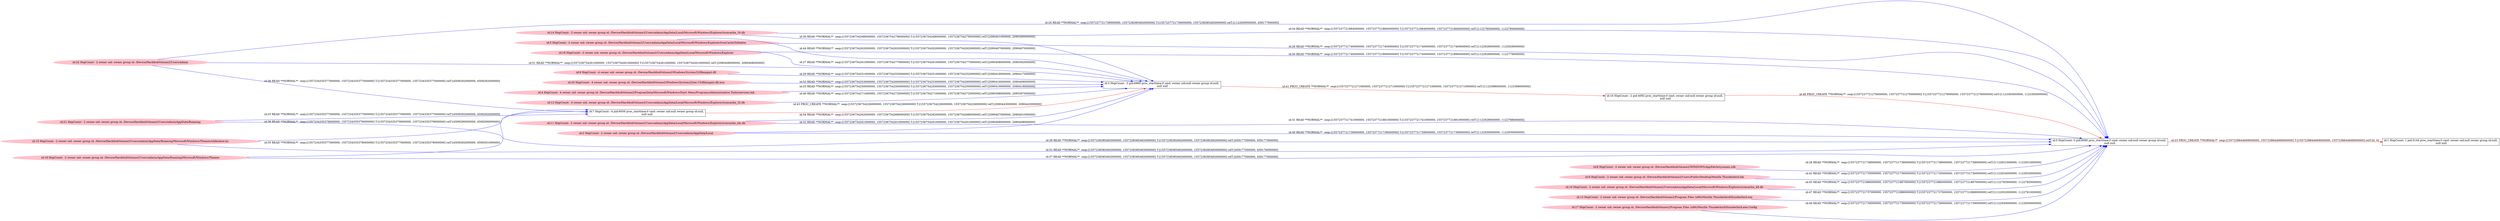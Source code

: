 digraph  {
rankdir=LR
"0"[color=black,label="id:0 HopCount: 0 pid:8080 proc_starttime:0 cmd: owner uid:null owner group id:null,\n null null", shape=box,style=solid];
"1"[color=black,label="id:1 HopCount: 1 pid:5144 proc_starttime:0 cmd: owner uid:null owner group id:null,\n null null", shape=box,style=solid];
"0" -> "1" [id=23,__obj="PROC_CREATE"color=red,label="id:23 PROC_CREATE **NORMAL**  seqs:[1557238844669000000, 1557238844669000000] T:[1557238844669000000, 1557238844669000000] relT:[0, 0]",style=solid];
"22"[color=pink,label="id:22 HopCount: -2 owner uid: owner group id: /Device/HarddiskVolume2/Users/admin ", shape=oval,style=filled];
"22" -> "0" [id=24,__obj="READ"color=blue,label="id:24 READ **NORMAL**  seqs:[1557237721739000000, 1557238385492000000] T:[1557237721739000000, 1557238385492000000] relT:[1122930000000, 459177000000]",style=solid];
"4"[color=pink,label="id:4 HopCount: -4 owner uid: owner group id: /Device/HarddiskVolume2/ProgramData/Microsoft/Windows/Start Menu/Programs/Administrative Tools/services.lnk ", shape=oval,style=filled];
"3"[color=black,label="id:3 HopCount: -3 pid:6960 proc_starttime:0 cmd: owner uid:null owner group id:null,\n null null", shape=box,style=solid];
"4" -> "3" [id=25,__obj="READ"color=blue,label="id:25 READ **NORMAL**  seqs:[1557236754250000000, 1557236754250000000] T:[1557236754250000000, 1557236754250000000] relT:[2090419000000, 2090419000000]",style=solid];
"5"[color=pink,label="id:5 HopCount: -2 owner uid: owner group id: /Device/HarddiskVolume2/Users/admin/AppData/Local/Microsoft/Windows/Explorer/IconCacheToDelete ", shape=oval,style=filled];
"5" -> "0" [id=26,__obj="READ"color=blue,label="id:26 READ **NORMAL**  seqs:[1557237721740000000, 1557237721740000000] T:[1557237721740000000, 1557237721740000000] relT:[1122929000000, 1122929000000]",style=solid];
"18"[color=pink,label="id:18 HopCount: -2 owner uid: owner group id: /Device/HarddiskVolume2/Users/admin/AppData/Local/Microsoft/Windows/Explorer ", shape=oval,style=filled];
"18" -> "3" [id=27,__obj="READ"color=blue,label="id:27 READ **NORMAL**  seqs:[1557236754261000000, 1557236754277000000] T:[1557236754261000000, 1557236754277000000] relT:[2090408000000, 2090392000000]",style=solid];
"8"[color=pink,label="id:8 HopCount: -2 owner uid: owner group id: /Device/HarddiskVolume2/WINDOWS/AppPatch/sysmain.sdb ", shape=oval,style=filled];
"8" -> "0" [id=28,__obj="READ"color=blue,label="id:28 READ **NORMAL**  seqs:[1557237721738000000, 1557237721738000000] T:[1557237721738000000, 1557237721738000000] relT:[1122931000000, 1122931000000]",style=solid];
"9"[color=pink,label="id:9 HopCount: -4 owner uid: owner group id: /Device/HarddiskVolume2/Windows/System32/filemgmt.dll ", shape=oval,style=filled];
"9" -> "3" [id=29,__obj="READ"color=blue,label="id:29 READ **NORMAL**  seqs:[1557236754251000000, 1557236754252000000] T:[1557236754251000000, 1557236754252000000] relT:[2090418000000, 2090417000000]",style=solid];
"14"[color=pink,label="id:14 HopCount: -2 owner uid: owner group id: /Device/HarddiskVolume2/Users/admin/AppData/Local/Microsoft/Windows/Explorer/iconcache_16.db ", shape=oval,style=filled];
"14" -> "3" [id=30,__obj="READ"color=blue,label="id:30 READ **NORMAL**  seqs:[1557236754268000000, 1557236754279000000] T:[1557236754268000000, 1557236754279000000] relT:[2090401000000, 2090390000000]",style=solid];
"11"[color=pink,label="id:11 HopCount: -2 owner uid: owner group id: /Device/HarddiskVolume2/Users/admin/AppData/Local/Microsoft/Windows/Explorer/iconcache_idx.db ", shape=oval,style=filled];
"11" -> "0" [id=31,__obj="READ"color=blue,label="id:31 READ **NORMAL**  seqs:[1557237721741000000, 1557237721881000000] T:[1557237721741000000, 1557237721881000000] relT:[1122928000000, 1122788000000]",style=solid];
"2"[color=pink,label="id:2 HopCount: -2 owner uid: owner group id: /Device/HarddiskVolume2/Users/admin/AppData/Local ", shape=oval,style=filled];
"2" -> "3" [id=32,__obj="READ"color=blue,label="id:32 READ **NORMAL**  seqs:[1557236754261000000, 1557236754261000000] T:[1557236754261000000, 1557236754261000000] relT:[2090408000000, 2090408000000]",style=solid];
"21"[color=pink,label="id:21 HopCount: -2 owner uid: owner group id: /Device/HarddiskVolume2/Users/admin/AppData/Roaming ", shape=oval,style=filled];
"7"[color=black,label="id:7 HopCount: -4 pid:6056 proc_starttime:0 cmd: owner uid:null owner group id:null,\n null null", shape=box,style=solid];
"21" -> "7" [id=33,__obj="READ"color=blue,label="id:33 READ **NORMAL**  seqs:[1557234335377000000, 1557234335377000000] T:[1557234335377000000, 1557234335377000000] relT:[4509292000000, 4509292000000]",style=solid];
"14" -> "0" [id=34,__obj="READ"color=blue,label="id:34 READ **NORMAL**  seqs:[1557237721884000000, 1557237721884000000] T:[1557237721884000000, 1557237721884000000] relT:[1122785000000, 1122785000000]",style=solid];
"19"[color=pink,label="id:19 HopCount: -2 owner uid: owner group id: /Device/HarddiskVolume2/Users/admin/AppData/Roaming/Microsoft/Windows/Themes ", shape=oval,style=filled];
"19" -> "7" [id=35,__obj="READ"color=blue,label="id:35 READ **NORMAL**  seqs:[1557234335377000000, 1557234335378000000] T:[1557234335377000000, 1557234335378000000] relT:[4509292000000, 4509291000000]",style=solid];
"22" -> "7" [id=36,__obj="READ"color=blue,label="id:36 READ **NORMAL**  seqs:[1557234335377000000, 1557234335377000000] T:[1557234335377000000, 1557234335377000000] relT:[4509292000000, 4509292000000]",style=solid];
"19" -> "0" [id=37,__obj="READ"color=blue,label="id:37 READ **NORMAL**  seqs:[1557238385492000000, 1557238385492000000] T:[1557238385492000000, 1557238385492000000] relT:[459177000000, 459177000000]",style=solid];
"21" -> "0" [id=38,__obj="READ"color=blue,label="id:38 READ **NORMAL**  seqs:[1557238385492000000, 1557238385492000000] T:[1557238385492000000, 1557238385492000000] relT:[459177000000, 459177000000]",style=solid];
"15"[color=pink,label="id:15 HopCount: -2 owner uid: owner group id: /Device/HarddiskVolume2/Users/admin/AppData/Roaming/Microsoft/Windows/Themes/slideshow.ini ", shape=oval,style=filled];
"15" -> "7" [id=39,__obj="READ"color=blue,label="id:39 READ **NORMAL**  seqs:[1557234335378000000, 1557234335379000000] T:[1557234335379000000, 1557234335379000000] relT:[4509290000000, 4509290000000]",style=solid];
"2" -> "0" [id=40,__obj="READ"color=blue,label="id:40 READ **NORMAL**  seqs:[1557237721739000000, 1557237721739000000] T:[1557237721739000000, 1557237721739000000] relT:[1122930000000, 1122930000000]",style=solid];
"16"[color=black,label="id:16 HopCount: -2 pid:4092 proc_starttime:0 cmd: owner uid:null owner group id:null,\n null null", shape=box,style=solid];
"3" -> "16" [id=41,__obj="PROC_CREATE"color=red,label="id:41 PROC_CREATE **NORMAL**  seqs:[1557237721271000000, 1557237721271000000] T:[1557237721271000000, 1557237721271000000] relT:[1123398000000, 1123398000000]",style=solid];
"6"[color=pink,label="id:6 HopCount: -2 owner uid: owner group id: /Device/HarddiskVolume2/Users/Public/Desktop/Mozilla Thunderbird.lnk ", shape=oval,style=filled];
"6" -> "0" [id=42,__obj="READ"color=blue,label="id:42 READ **NORMAL**  seqs:[1557237721735000000, 1557237721736000000] T:[1557237721735000000, 1557237721736000000] relT:[1122934000000, 1122933000000]",style=solid];
"7" -> "3" [id=43,__obj="PROC_CREATE"color=red,label="id:43 PROC_CREATE **NORMAL**  seqs:[1557236754226000000, 1557236754226000000] T:[1557236754226000000, 1557236754226000000] relT:[2090443000000, 2090443000000]",style=solid];
"5" -> "3" [id=44,__obj="READ"color=blue,label="id:44 READ **NORMAL**  seqs:[1557236754262000000, 1557236754262000000] T:[1557236754262000000, 1557236754262000000] relT:[2090407000000, 2090407000000]",style=solid];
"10"[color=pink,label="id:10 HopCount: -2 owner uid: owner group id: /Device/HarddiskVolume2/Users/admin/AppData/Local/Microsoft/Windows/Explorer/iconcache_48.db ", shape=oval,style=filled];
"10" -> "0" [id=45,__obj="READ"color=blue,label="id:45 READ **NORMAL**  seqs:[1557237721886000000, 1557237721887000000] T:[1557237721886000000, 1557237721887000000] relT:[1122783000000, 1122782000000]",style=solid];
"12"[color=pink,label="id:12 HopCount: -4 owner uid: owner group id: /Device/HarddiskVolume2/Users/admin/AppData/Local/Microsoft/Windows/Explorer/iconcache_32.db ", shape=oval,style=filled];
"12" -> "3" [id=46,__obj="READ"color=blue,label="id:46 READ **NORMAL**  seqs:[1557236754271000000, 1557236754272000000] T:[1557236754271000000, 1557236754272000000] relT:[2090398000000, 2090397000000]",style=solid];
"13"[color=pink,label="id:13 HopCount: -2 owner uid: owner group id: /Device/HarddiskVolume2/Program Files (x86)/Mozilla Thunderbird/thunderbird.exe ", shape=oval,style=filled];
"13" -> "0" [id=47,__obj="READ"color=blue,label="id:47 READ **NORMAL**  seqs:[1557237721737000000, 1557237721888000000] T:[1557237721737000000, 1557237721888000000] relT:[1122932000000, 1122781000000]",style=solid];
"16" -> "0" [id=48,__obj="PROC_CREATE"color=red,label="id:48 PROC_CREATE **NORMAL**  seqs:[1557237721276000000, 1557237721276000000] T:[1557237721276000000, 1557237721276000000] relT:[1123393000000, 1123393000000]",style=solid];
"17"[color=pink,label="id:17 HopCount: -2 owner uid: owner group id: /Device/HarddiskVolume2/Program Files (x86)/Mozilla Thunderbird/thunderbird.exe.Config ", shape=oval,style=filled];
"17" -> "0" [id=49,__obj="READ"color=blue,label="id:49 READ **NORMAL**  seqs:[1557237721739000000, 1557237721739000000] T:[1557237721739000000, 1557237721739000000] relT:[1122930000000, 1122930000000]",style=solid];
"18" -> "0" [id=50,__obj="READ"color=blue,label="id:50 READ **NORMAL**  seqs:[1557237721740000000, 1557237721890000000] T:[1557237721740000000, 1557237721890000000] relT:[1122929000000, 1122779000000]",style=solid];
"22" -> "3" [id=51,__obj="READ"color=blue,label="id:51 READ **NORMAL**  seqs:[1557236754261000000, 1557236754261000000] T:[1557236754261000000, 1557236754261000000] relT:[2090408000000, 2090408000000]",style=solid];
"15" -> "0" [id=52,__obj="READ"color=blue,label="id:52 READ **NORMAL**  seqs:[1557238385492000000, 1557238385493000000] T:[1557238385492000000, 1557238385493000000] relT:[459177000000, 459176000000]",style=solid];
"20"[color=pink,label="id:20 HopCount: -4 owner uid: owner group id: /Device/HarddiskVolume2/Windows/System32/en-US/filemgmt.dll.mui ", shape=oval,style=filled];
"20" -> "3" [id=53,__obj="READ"color=blue,label="id:53 READ **NORMAL**  seqs:[1557236754253000000, 1557236754260000000] T:[1557236754253000000, 1557236754260000000] relT:[2090416000000, 2090409000000]",style=solid];
"11" -> "3" [id=54,__obj="READ"color=blue,label="id:54 READ **NORMAL**  seqs:[1557236754262000000, 1557236754268000000] T:[1557236754262000000, 1557236754268000000] relT:[2090407000000, 2090401000000]",style=solid];
}